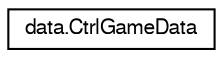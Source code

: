 digraph "Representación gráfica de la clase"
{
 // LATEX_PDF_SIZE
  edge [fontname="FreeSans",fontsize="10",labelfontname="FreeSans",labelfontsize="10"];
  node [fontname="FreeSans",fontsize="10",shape=record];
  rankdir="LR";
  Node0 [label="data.CtrlGameData",height=0.2,width=0.4,color="black", fillcolor="white", style="filled",URL="$classdata_1_1_ctrl_game_data.html",tooltip="Clase CtrlGameData para guardar en ficheros la información correspondiente a partidas."];
}
